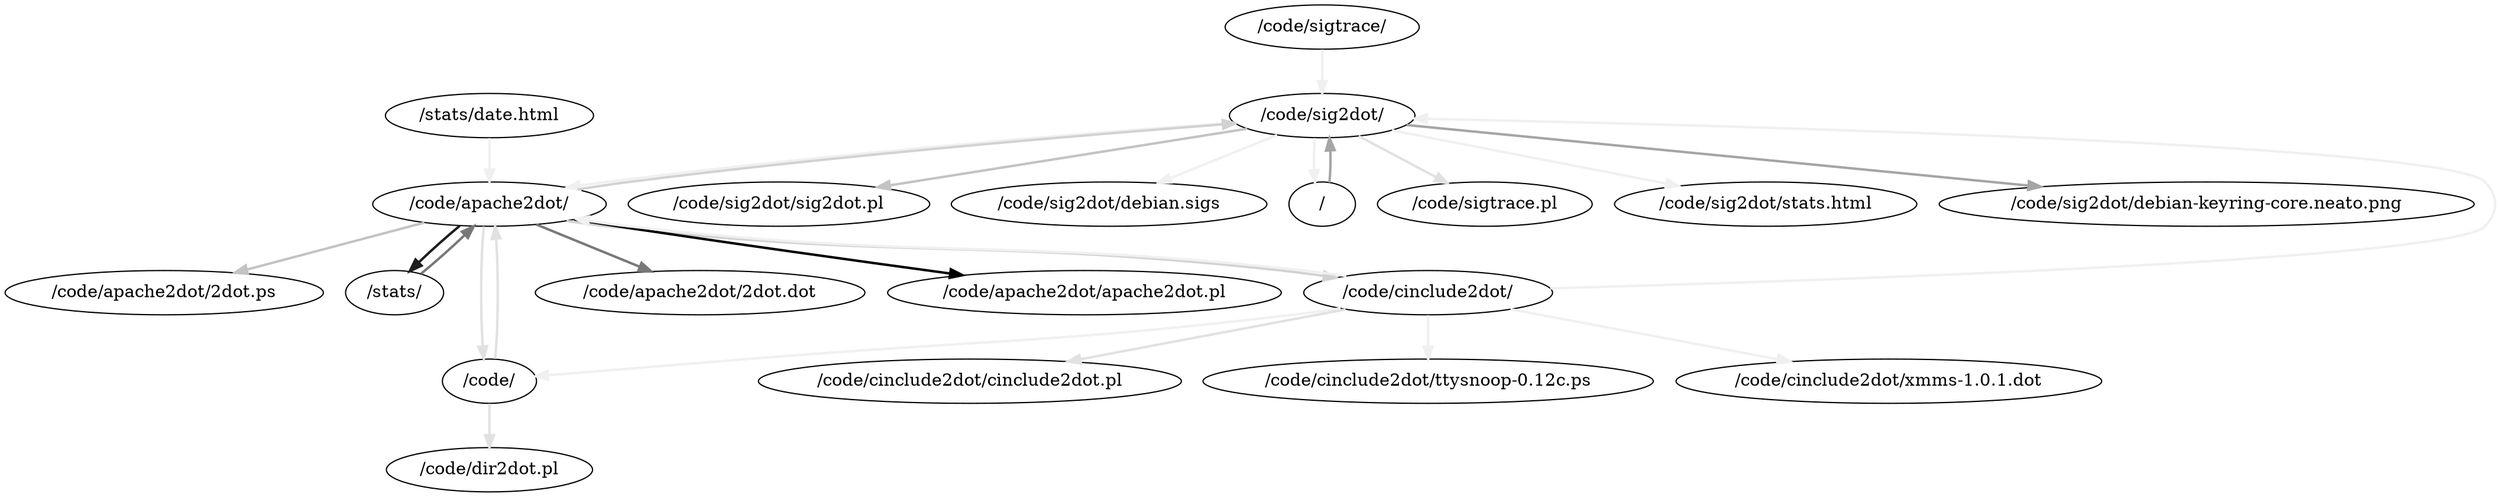 digraph "apache log" {
"/code/sig2dot/" -> "/code/sig2dot/sig2dot.pl" [style=bold,len=5,color="0,0,0.764705882352941"]
"/code/sig2dot/" -> "/code/sig2dot/debian.sigs" [style=bold,len=5,color="0,0,0.941176470588235"]
"/code/apache2dot/" -> "/code/apache2dot/2dot.ps" [style=bold,len=5,color="0,0,0.764705882352941"]
"/stats/" -> "/code/apache2dot/" [style=bold,len=5,color="0,0,0.470588235294118"]
"/code/apache2dot/" -> "/stats/" [style=bold,len=5,color="0,0,0.117647058823529"]
"/stats/date.html" -> "/code/apache2dot/" [style=bold,len=5,color="0,0,0.941176470588235"]
"/code/sig2dot/" -> "/" [style=bold,len=5,color="0,0,0.941176470588235"]
"/" -> "/code/sig2dot/" [style=bold,len=5,color="0,0,0.647058823529412"]
"/code/" -> "/code/dir2dot.pl" [style=bold,len=5,color="0,0,0.882352941176471"]
"/code/apache2dot/" -> "/code/apache2dot/2dot.dot" [style=bold,len=5,color="0,0,0.470588235294118"]
"/code/sig2dot/" -> "/code/sigtrace.pl" [style=bold,len=5,color="0,0,0.882352941176471"]
"/code/cinclude2dot/" -> "/code/cinclude2dot/cinclude2dot.pl" [style=bold,len=5,color="0,0,0.882352941176471"]
"/code/sig2dot/" -> "/code/sig2dot/stats.html" [style=bold,len=5,color="0,0,0.941176470588235"]
"/code/" -> "/code/apache2dot/" [style=bold,len=5,color="0,0,0.882352941176471"]
"/code/apache2dot/" -> "/code/" [style=bold,len=5,color="0,0,0.882352941176471"]
"/code/sigtrace/" -> "/code/sig2dot/" [style=bold,len=5,color="0,0,0.941176470588235"]
"/code/sig2dot/" -> "/code/sig2dot/debian-keyring-core.neato.png" [style=bold,len=5,color="0,0,0.647058823529412"]
"/code/cinclude2dot/" -> "/code/" [style=bold,len=5,color="0,0,0.941176470588235"]
"/code/cinclude2dot/" -> "/code/cinclude2dot/ttysnoop-0.12c.ps" [style=bold,len=5,color="0,0,0.941176470588235"]
"/code/cinclude2dot/" -> "/code/cinclude2dot/xmms-1.0.1.dot" [style=bold,len=5,color="0,0,0.941176470588235"]
"/code/sig2dot/" -> "/code/apache2dot/" [style=bold,len=5,color="0,0,0.941176470588235"]
"/code/apache2dot/" -> "/code/sig2dot/" [style=bold,len=5,color="0,0,0.823529411764706"]
"/code/cinclude2dot/" -> "/code/apache2dot/" [style=bold,len=5,color="0,0,0.941176470588235"]
"/code/apache2dot/" -> "/code/cinclude2dot/" [style=bold,len=5,color="0,0,0.823529411764706"]
"/code/apache2dot/" -> "/code/apache2dot/apache2dot.pl" [style=bold,len=5,color="0,0,0"]
"/code/cinclude2dot/" -> "/code/sig2dot/" [style=bold,len=5,color="0,0,0.941176470588235"]
}
